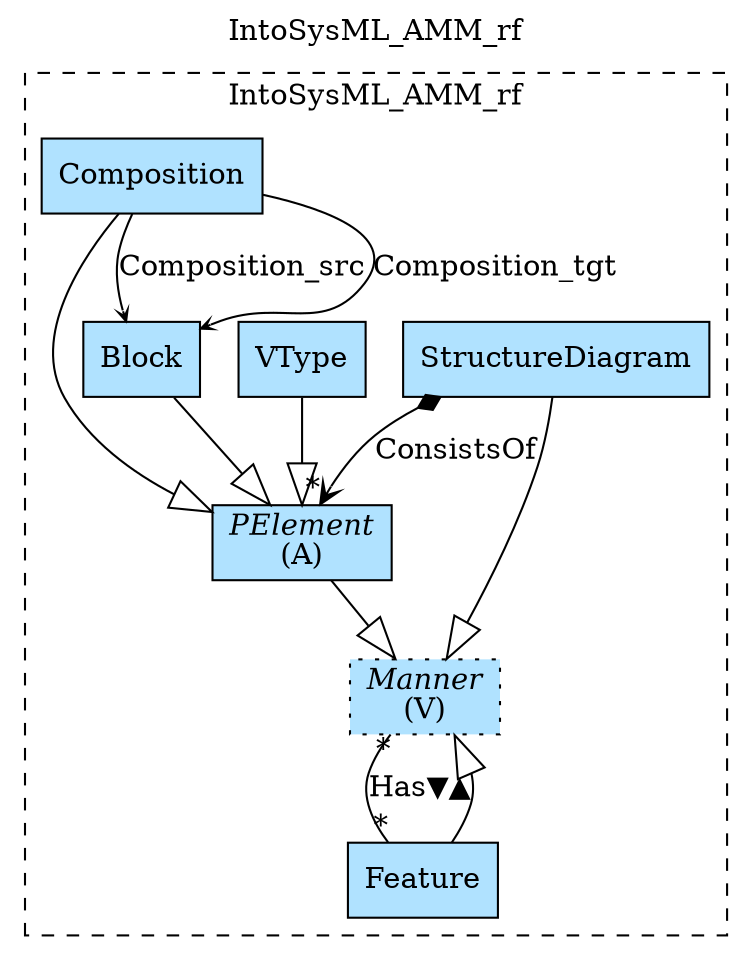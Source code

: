 digraph {graph[label=IntoSysML_AMM_rf,labelloc=tl,labelfontsize=12];
subgraph cluster_IntoSysML_AMM_rf{style=dashed;label=IntoSysML_AMM_rf;
"StructureDiagram"[shape=record,fillcolor=lightskyblue1,style = filled,label="StructureDiagram"];
"Feature"[shape=record,fillcolor=lightskyblue1,style = filled,label="Feature"];
"Manner"[shape=record,fillcolor=lightskyblue1,style ="filled,dotted",label=<{<I>Manner</I><br/>(V)}>];
"VType"[shape=record,fillcolor=lightskyblue1,style = filled,label="VType"];
"PElement"[shape=record,fillcolor=lightskyblue1,style = filled,label=<{<I>PElement</I><br/>(A)}>];
"Composition"[shape=record,fillcolor=lightskyblue1,style = filled,label="Composition"];
"Block"[shape=record,fillcolor=lightskyblue1,style = filled,label="Block"];

"StructureDiagram"->"PElement"[label="ConsistsOf",arrowhead=vee,arrowtail=diamond,dir=both,headlabel="*"];
"Manner"->"Feature"[label="Has▼▲",dir=none,taillabel="*",headlabel="*"];
"StructureDiagram"->"Manner"[arrowhead=onormal,arrowsize=2.0];
"PElement"->"Manner"[arrowhead=onormal,arrowsize=2.0];
"Feature"->"Manner"[arrowhead=onormal,arrowsize=2.0];
"Block"->"PElement"[arrowhead=onormal,arrowsize=2.0];
"Composition"->"PElement"[arrowhead=onormal,arrowsize=2.0];
"VType"->"PElement"[arrowhead=onormal,arrowsize=2.0];
"Composition"->"Block"[label="Composition_src",arrowhead=vee,headlabel="",arrowsize=.5];
"Composition"->"Block"[label="Composition_tgt",arrowhead=vee,headlabel="",arrowsize=.5];

}
}